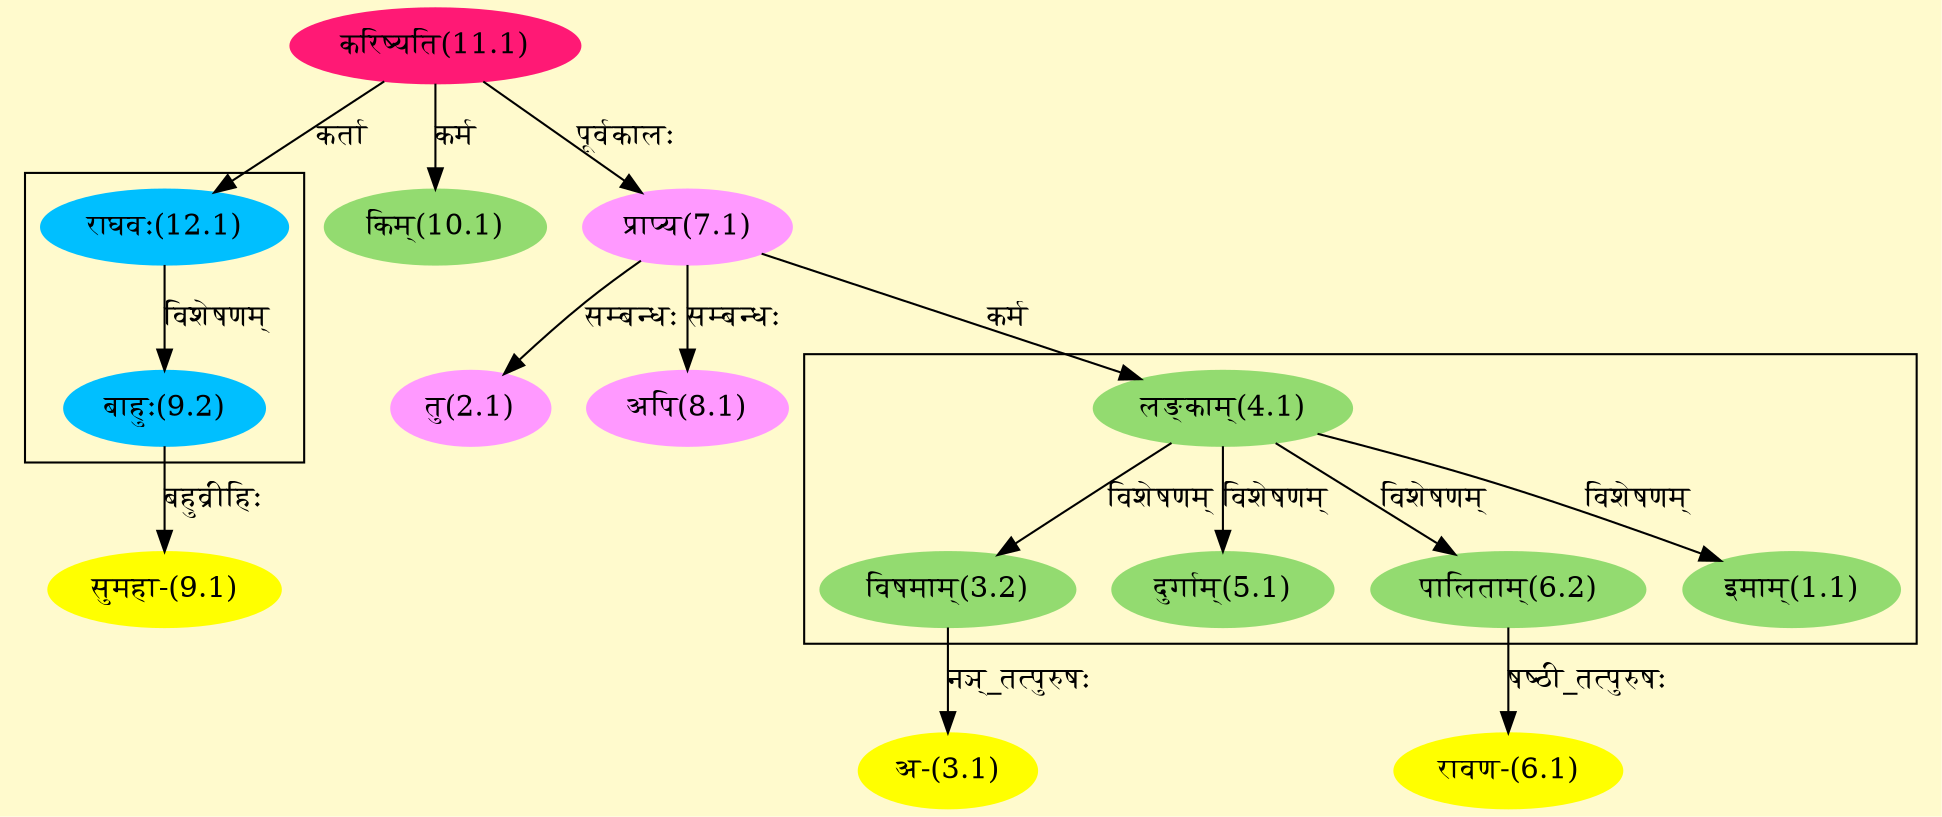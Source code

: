 digraph G{
rankdir=BT;
 compound=true;
 bgcolor="lemonchiffon1";

subgraph cluster_1{
Node1_1 [style=filled, color="#93DB70" label = "इमाम्(1.1)"]
Node4_1 [style=filled, color="#93DB70" label = "लङ्काम्(4.1)"]
Node3_2 [style=filled, color="#93DB70" label = "विषमाम्(3.2)"]
Node5_1 [style=filled, color="#93DB70" label = "दुर्गाम्(5.1)"]
Node6_2 [style=filled, color="#93DB70" label = "पालिताम्(6.2)"]

}

subgraph cluster_2{
Node9_2 [style=filled, color="#00BFFF" label = "बाहुः(9.2)"]
Node12_1 [style=filled, color="#00BFFF" label = "राघवः(12.1)"]

}
Node2_1 [style=filled, color="#FF99FF" label = "तु(2.1)"]
Node7_1 [style=filled, color="#FF99FF" label = "प्राप्य(7.1)"]
Node3_1 [style=filled, color="#FFFF00" label = "अ-(3.1)"]
Node3_2 [style=filled, color="#93DB70" label = "विषमाम्(3.2)"]
Node4_1 [style=filled, color="#93DB70" label = "लङ्काम्(4.1)"]
Node6_1 [style=filled, color="#FFFF00" label = "रावण-(6.1)"]
Node6_2 [style=filled, color="#93DB70" label = "पालिताम्(6.2)"]
Node11_1 [style=filled, color="#FF1975" label = "करिष्यति(11.1)"]
Node8_1 [style=filled, color="#FF99FF" label = "अपि(8.1)"]
Node9_1 [style=filled, color="#FFFF00" label = "सुमहा-(9.1)"]
Node9_2 [style=filled, color="#00BFFF" label = "बाहुः(9.2)"]
Node10_1 [style=filled, color="#93DB70" label = "किम्(10.1)"]
Node [style=filled, color="" label = "()"]
Node12_1 [style=filled, color="#00BFFF" label = "राघवः(12.1)"]
/* Start of Relations section */

Node1_1 -> Node4_1 [  label="विशेषणम्"  dir="back" ]
Node2_1 -> Node7_1 [  label="सम्बन्धः"  dir="back" ]
Node3_1 -> Node3_2 [  label="नञ्_तत्पुरुषः"  dir="back" ]
Node3_2 -> Node4_1 [  label="विशेषणम्"  dir="back" ]
Node4_1 -> Node7_1 [  label="कर्म"  dir="back" ]
Node5_1 -> Node4_1 [  label="विशेषणम्"  dir="back" ]
Node6_1 -> Node6_2 [  label="षष्ठी_तत्पुरुषः"  dir="back" ]
Node6_2 -> Node4_1 [  label="विशेषणम्"  dir="back" ]
Node7_1 -> Node11_1 [  label="पूर्वकालः"  dir="back" ]
Node8_1 -> Node7_1 [  label="सम्बन्धः"  dir="back" ]
Node9_1 -> Node9_2 [  label="बहुव्रीहिः"  dir="back" ]
Node9_2 -> Node12_1 [  label="विशेषणम्"  dir="back" ]
Node10_1 -> Node11_1 [  label="कर्म"  dir="back" ]
Node12_1 -> Node11_1 [  label="कर्ता"  dir="back" ]
}
